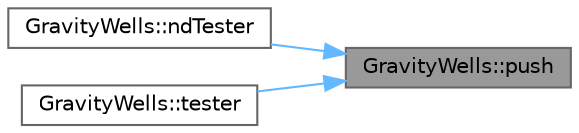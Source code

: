 digraph "GravityWells::push"
{
 // LATEX_PDF_SIZE
  bgcolor="transparent";
  edge [fontname=Helvetica,fontsize=10,labelfontname=Helvetica,labelfontsize=10];
  node [fontname=Helvetica,fontsize=10,shape=box,height=0.2,width=0.4];
  rankdir="RL";
  Node1 [id="Node000001",label="GravityWells::push",height=0.2,width=0.4,color="gray40", fillcolor="grey60", style="filled", fontcolor="black",tooltip=" "];
  Node1 -> Node2 [id="edge1_Node000001_Node000002",dir="back",color="steelblue1",style="solid",tooltip=" "];
  Node2 [id="Node000002",label="GravityWells::ndTester",height=0.2,width=0.4,color="grey40", fillcolor="white", style="filled",URL="$class_gravity_wells.html#a5e8112284cde6e866324cfca5a7cfa99",tooltip=" "];
  Node1 -> Node3 [id="edge2_Node000001_Node000003",dir="back",color="steelblue1",style="solid",tooltip=" "];
  Node3 [id="Node000003",label="GravityWells::tester",height=0.2,width=0.4,color="grey40", fillcolor="white", style="filled",URL="$class_gravity_wells.html#a0a2e3364fd9967429cfcd234d81c628c",tooltip=" "];
}

